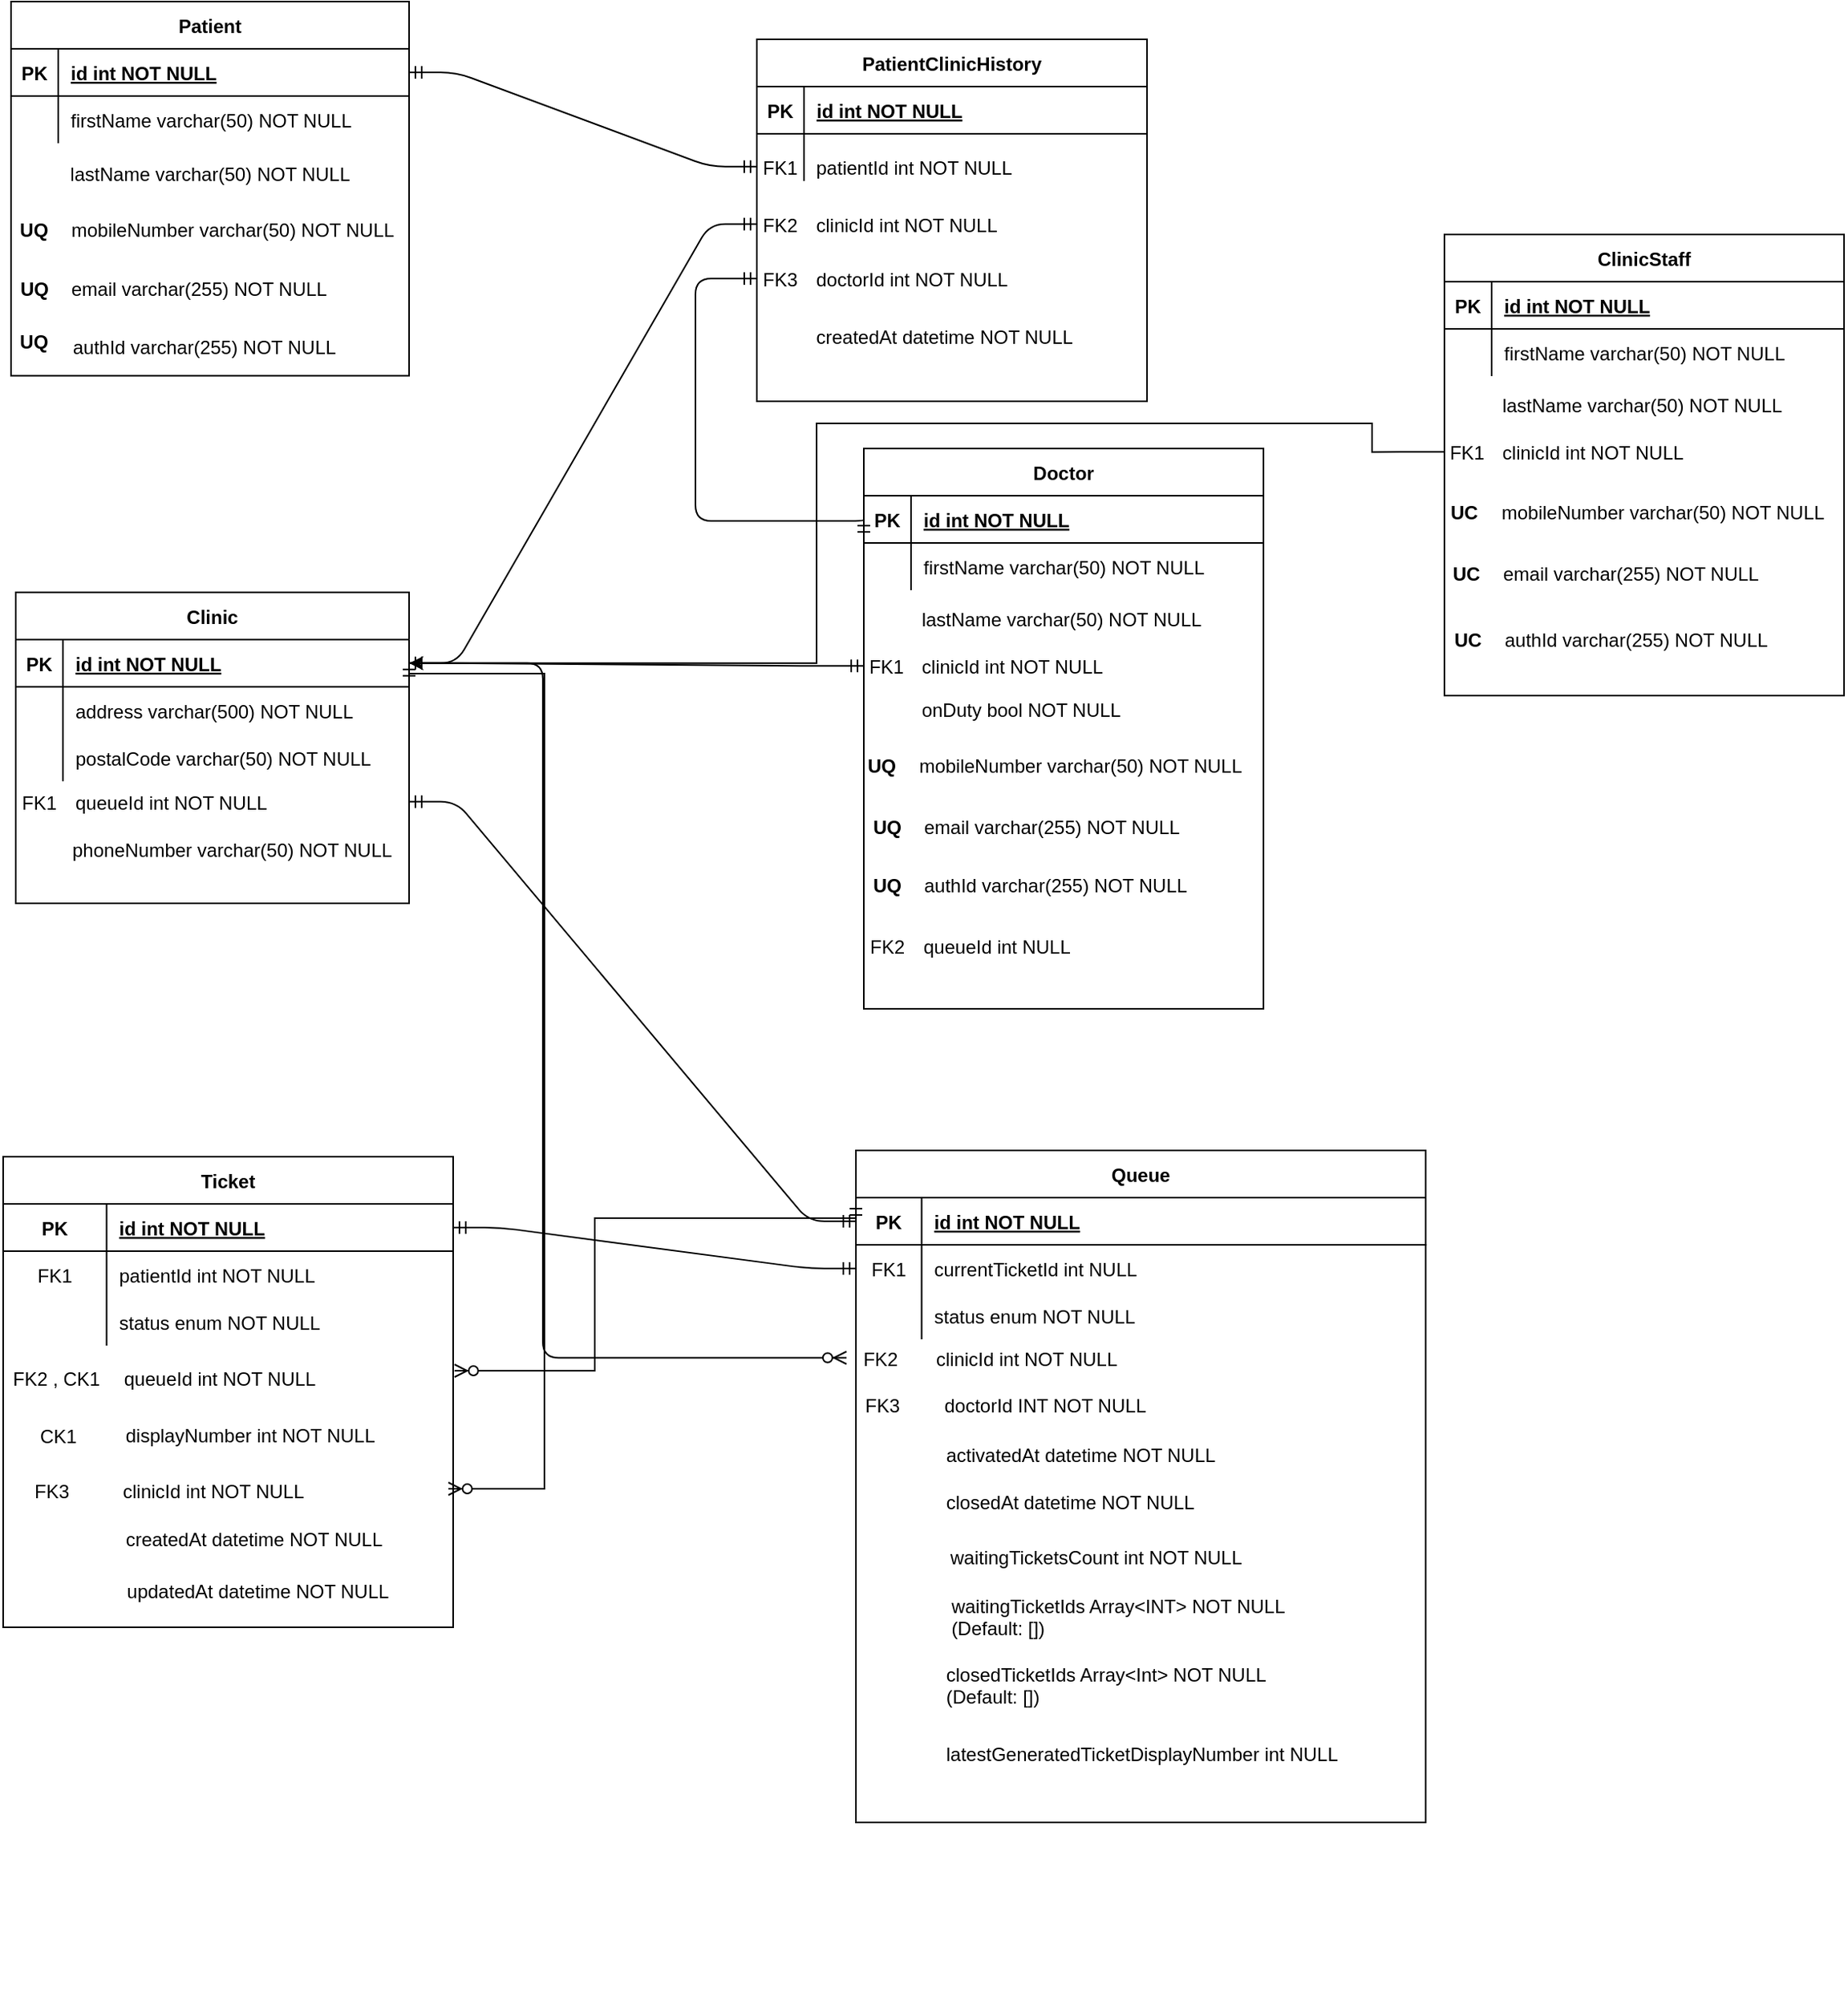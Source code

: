 <mxfile version="14.6.11" type="device"><diagram id="R2lEEEUBdFMjLlhIrx00" name="Page-1"><mxGraphModel dx="1854" dy="1204" grid="0" gridSize="10" guides="1" tooltips="1" connect="1" arrows="1" fold="1" page="1" pageScale="1" pageWidth="3300" pageHeight="4681" background="none" math="0" shadow="0" extFonts="Permanent Marker^https://fonts.googleapis.com/css?family=Permanent+Marker"><root><mxCell id="0"/><mxCell id="1" parent="0"/><mxCell id="0xc66y111CtI0lc8dVSm-41" value="" style="group" parent="1" vertex="1" connectable="0"><mxGeometry x="582" y="332" width="255" height="417" as="geometry"/></mxCell><mxCell id="C-vyLk0tnHw3VtMMgP7b-13" value="Doctor" style="shape=table;startSize=30;container=1;collapsible=1;childLayout=tableLayout;fixedRows=1;rowLines=0;fontStyle=1;align=center;resizeLast=1;" parent="0xc66y111CtI0lc8dVSm-41" vertex="1"><mxGeometry width="254" height="356" as="geometry"/></mxCell><mxCell id="C-vyLk0tnHw3VtMMgP7b-14" value="" style="shape=partialRectangle;collapsible=0;dropTarget=0;pointerEvents=0;fillColor=none;points=[[0,0.5],[1,0.5]];portConstraint=eastwest;top=0;left=0;right=0;bottom=1;" parent="C-vyLk0tnHw3VtMMgP7b-13" vertex="1"><mxGeometry y="30" width="254" height="30" as="geometry"/></mxCell><mxCell id="C-vyLk0tnHw3VtMMgP7b-15" value="PK" style="shape=partialRectangle;overflow=hidden;connectable=0;fillColor=none;top=0;left=0;bottom=0;right=0;fontStyle=1;" parent="C-vyLk0tnHw3VtMMgP7b-14" vertex="1"><mxGeometry width="30" height="30" as="geometry"/></mxCell><mxCell id="C-vyLk0tnHw3VtMMgP7b-16" value="id int NOT NULL " style="shape=partialRectangle;overflow=hidden;connectable=0;fillColor=none;top=0;left=0;bottom=0;right=0;align=left;spacingLeft=6;fontStyle=5;" parent="C-vyLk0tnHw3VtMMgP7b-14" vertex="1"><mxGeometry x="30" width="224" height="30" as="geometry"/></mxCell><mxCell id="C-vyLk0tnHw3VtMMgP7b-17" value="" style="shape=partialRectangle;collapsible=0;dropTarget=0;pointerEvents=0;fillColor=none;points=[[0,0.5],[1,0.5]];portConstraint=eastwest;top=0;left=0;right=0;bottom=0;" parent="C-vyLk0tnHw3VtMMgP7b-13" vertex="1"><mxGeometry y="60" width="254" height="30" as="geometry"/></mxCell><mxCell id="C-vyLk0tnHw3VtMMgP7b-18" value="" style="shape=partialRectangle;overflow=hidden;connectable=0;fillColor=none;top=0;left=0;bottom=0;right=0;" parent="C-vyLk0tnHw3VtMMgP7b-17" vertex="1"><mxGeometry width="30" height="30" as="geometry"/></mxCell><mxCell id="C-vyLk0tnHw3VtMMgP7b-19" value="firstName varchar(50) NOT NULL" style="shape=partialRectangle;overflow=hidden;connectable=0;fillColor=none;top=0;left=0;bottom=0;right=0;align=left;spacingLeft=6;" parent="C-vyLk0tnHw3VtMMgP7b-17" vertex="1"><mxGeometry x="30" width="224" height="30" as="geometry"/></mxCell><mxCell id="0xc66y111CtI0lc8dVSm-70" value="" style="shape=partialRectangle;collapsible=0;dropTarget=0;pointerEvents=0;fillColor=none;points=[[0,0.5],[1,0.5]];portConstraint=eastwest;top=0;left=0;right=0;bottom=0;" parent="0xc66y111CtI0lc8dVSm-41" vertex="1"><mxGeometry y="202.524" width="250.0" height="54.736" as="geometry"/></mxCell><mxCell id="0xc66y111CtI0lc8dVSm-71" value="" style="shape=partialRectangle;overflow=hidden;connectable=0;fillColor=none;top=0;left=0;bottom=0;right=0;" parent="0xc66y111CtI0lc8dVSm-70" vertex="1"><mxGeometry width="30.0" height="54.736" as="geometry"/></mxCell><mxCell id="0xc66y111CtI0lc8dVSm-72" value="onDuty bool NOT NULL" style="shape=partialRectangle;overflow=hidden;connectable=0;fillColor=none;top=0;left=0;bottom=0;right=0;align=left;spacingLeft=6;" parent="0xc66y111CtI0lc8dVSm-41" vertex="1"><mxGeometry x="28.84" y="149" width="220" height="33" as="geometry"/></mxCell><mxCell id="m4LKJINnu7kDZ9UjBadk-30" value="lastName varchar(50) NOT NULL" style="shape=partialRectangle;overflow=hidden;connectable=0;fillColor=none;top=0;left=0;bottom=0;right=0;align=left;spacingLeft=6;" parent="0xc66y111CtI0lc8dVSm-41" vertex="1"><mxGeometry x="28.84" y="92" width="210.16" height="32.3" as="geometry"/></mxCell><mxCell id="0xc66y111CtI0lc8dVSm-27" value="" style="shape=partialRectangle;collapsible=0;dropTarget=0;pointerEvents=0;fillColor=none;points=[[0,0.5],[1,0.5]];portConstraint=eastwest;top=0;left=0;right=0;bottom=0;" parent="0xc66y111CtI0lc8dVSm-41" vertex="1"><mxGeometry y="119.32" width="241" height="37.68" as="geometry"/></mxCell><mxCell id="0xc66y111CtI0lc8dVSm-28" value="FK1" style="shape=partialRectangle;overflow=hidden;connectable=0;fillColor=none;top=0;left=0;bottom=0;right=0;" parent="0xc66y111CtI0lc8dVSm-27" vertex="1"><mxGeometry width="28.92" height="37.68" as="geometry"/></mxCell><mxCell id="0xc66y111CtI0lc8dVSm-29" value="clinicId int NOT NULL" style="shape=partialRectangle;overflow=hidden;connectable=0;fillColor=none;top=0;left=0;bottom=0;right=0;align=left;spacingLeft=6;" parent="0xc66y111CtI0lc8dVSm-27" vertex="1"><mxGeometry x="28.92" width="212.08" height="37.68" as="geometry"/></mxCell><mxCell id="m4LKJINnu7kDZ9UjBadk-37" value="" style="group" parent="0xc66y111CtI0lc8dVSm-41" vertex="1" connectable="0"><mxGeometry x="-3.48" y="182" width="252.32" height="38" as="geometry"/></mxCell><mxCell id="m4LKJINnu7kDZ9UjBadk-34" value="UQ" style="shape=partialRectangle;overflow=hidden;connectable=0;fillColor=none;top=0;left=0;bottom=0;right=0;fontStyle=1;" parent="m4LKJINnu7kDZ9UjBadk-37" vertex="1"><mxGeometry y="3.744" width="30.0" height="30.522" as="geometry"/></mxCell><mxCell id="m4LKJINnu7kDZ9UjBadk-31" value="mobileNumber varchar(50) NOT NULL" style="shape=partialRectangle;overflow=hidden;connectable=0;fillColor=none;top=0;left=0;bottom=0;right=0;align=left;spacingLeft=6;" parent="m4LKJINnu7kDZ9UjBadk-37" vertex="1"><mxGeometry x="30.68" width="221.64" height="38.0" as="geometry"/></mxCell><mxCell id="m4LKJINnu7kDZ9UjBadk-38" value="" style="group" parent="0xc66y111CtI0lc8dVSm-41" vertex="1" connectable="0"><mxGeometry y="220" width="252" height="40" as="geometry"/></mxCell><mxCell id="m4LKJINnu7kDZ9UjBadk-35" value="UQ" style="shape=partialRectangle;overflow=hidden;connectable=0;fillColor=none;top=0;left=0;bottom=0;right=0;fontStyle=1;" parent="m4LKJINnu7kDZ9UjBadk-38" vertex="1"><mxGeometry y="3.941" width="30.0" height="32.129" as="geometry"/></mxCell><mxCell id="m4LKJINnu7kDZ9UjBadk-32" value="email varchar(255) NOT NULL" style="shape=partialRectangle;overflow=hidden;connectable=0;fillColor=none;top=0;left=0;bottom=0;right=0;align=left;spacingLeft=6;" parent="m4LKJINnu7kDZ9UjBadk-38" vertex="1"><mxGeometry x="30.36" width="221.64" height="40.0" as="geometry"/></mxCell><mxCell id="m4LKJINnu7kDZ9UjBadk-40" value="" style="group" parent="0xc66y111CtI0lc8dVSm-41" vertex="1" connectable="0"><mxGeometry y="257.26" width="252" height="39.74" as="geometry"/></mxCell><mxCell id="m4LKJINnu7kDZ9UjBadk-41" value="UQ" style="shape=partialRectangle;overflow=hidden;connectable=0;fillColor=none;top=0;left=0;bottom=0;right=0;fontStyle=1;" parent="m4LKJINnu7kDZ9UjBadk-40" vertex="1"><mxGeometry y="3.915" width="30.0" height="31.92" as="geometry"/></mxCell><mxCell id="m4LKJINnu7kDZ9UjBadk-42" value="authId varchar(255) NOT NULL" style="shape=partialRectangle;overflow=hidden;connectable=0;fillColor=none;top=0;left=0;bottom=0;right=0;align=left;spacingLeft=6;" parent="m4LKJINnu7kDZ9UjBadk-40" vertex="1"><mxGeometry x="30.36" width="221.64" height="39.74" as="geometry"/></mxCell><mxCell id="JyxU0zT48gRpQ07B7Smg-12" value="" style="shape=partialRectangle;collapsible=0;dropTarget=0;pointerEvents=0;fillColor=none;points=[[0,0.5],[1,0.5]];portConstraint=eastwest;top=0;left=0;right=0;bottom=0;" parent="0xc66y111CtI0lc8dVSm-41" vertex="1"><mxGeometry y="297.004" width="250.0" height="37.642" as="geometry"/></mxCell><mxCell id="JyxU0zT48gRpQ07B7Smg-13" value="FK2" style="shape=partialRectangle;overflow=hidden;connectable=0;fillColor=none;top=0;left=0;bottom=0;right=0;" parent="JyxU0zT48gRpQ07B7Smg-12" vertex="1"><mxGeometry width="30.0" height="37.642" as="geometry"/></mxCell><mxCell id="JyxU0zT48gRpQ07B7Smg-14" value="queueId int NULL" style="shape=partialRectangle;overflow=hidden;connectable=0;fillColor=none;top=0;left=0;bottom=0;right=0;align=left;spacingLeft=6;" parent="JyxU0zT48gRpQ07B7Smg-12" vertex="1"><mxGeometry x="30.0" width="220.0" height="37.642" as="geometry"/></mxCell><mxCell id="0xc66y111CtI0lc8dVSm-45" value="" style="group" parent="1" vertex="1" connectable="0"><mxGeometry x="42" y="450" width="251" height="171" as="geometry"/></mxCell><mxCell id="0tW-uHrBSoUEflWpBn4L-4" value="" style="group" parent="0xc66y111CtI0lc8dVSm-45" vertex="1" connectable="0"><mxGeometry x="-1" y="-26.563" width="252" height="197.563" as="geometry"/></mxCell><mxCell id="C-vyLk0tnHw3VtMMgP7b-2" value="Clinic" style="shape=table;startSize=30;container=1;collapsible=1;childLayout=tableLayout;fixedRows=1;rowLines=0;fontStyle=1;align=center;resizeLast=1;" parent="0tW-uHrBSoUEflWpBn4L-4" vertex="1"><mxGeometry x="2" width="250" height="197.563" as="geometry"/></mxCell><mxCell id="C-vyLk0tnHw3VtMMgP7b-3" value="" style="shape=partialRectangle;collapsible=0;dropTarget=0;pointerEvents=0;fillColor=none;points=[[0,0.5],[1,0.5]];portConstraint=eastwest;top=0;left=0;right=0;bottom=1;" parent="C-vyLk0tnHw3VtMMgP7b-2" vertex="1"><mxGeometry y="30" width="250" height="30" as="geometry"/></mxCell><mxCell id="C-vyLk0tnHw3VtMMgP7b-4" value="PK" style="shape=partialRectangle;overflow=hidden;connectable=0;fillColor=none;top=0;left=0;bottom=0;right=0;fontStyle=1;" parent="C-vyLk0tnHw3VtMMgP7b-3" vertex="1"><mxGeometry width="30" height="30" as="geometry"/></mxCell><mxCell id="C-vyLk0tnHw3VtMMgP7b-5" value="id int NOT NULL " style="shape=partialRectangle;overflow=hidden;connectable=0;fillColor=none;top=0;left=0;bottom=0;right=0;align=left;spacingLeft=6;fontStyle=5;" parent="C-vyLk0tnHw3VtMMgP7b-3" vertex="1"><mxGeometry x="30" width="220" height="30" as="geometry"/></mxCell><mxCell id="C-vyLk0tnHw3VtMMgP7b-6" value="" style="shape=partialRectangle;collapsible=0;dropTarget=0;pointerEvents=0;fillColor=none;points=[[0,0.5],[1,0.5]];portConstraint=eastwest;top=0;left=0;right=0;bottom=0;" parent="C-vyLk0tnHw3VtMMgP7b-2" vertex="1"><mxGeometry y="60" width="250" height="30" as="geometry"/></mxCell><mxCell id="C-vyLk0tnHw3VtMMgP7b-7" value="" style="shape=partialRectangle;overflow=hidden;connectable=0;fillColor=none;top=0;left=0;bottom=0;right=0;" parent="C-vyLk0tnHw3VtMMgP7b-6" vertex="1"><mxGeometry width="30" height="30" as="geometry"/></mxCell><mxCell id="C-vyLk0tnHw3VtMMgP7b-8" value="address varchar(500) NOT NULL" style="shape=partialRectangle;overflow=hidden;connectable=0;fillColor=none;top=0;left=0;bottom=0;right=0;align=left;spacingLeft=6;" parent="C-vyLk0tnHw3VtMMgP7b-6" vertex="1"><mxGeometry x="30" width="220" height="30" as="geometry"/></mxCell><mxCell id="C-vyLk0tnHw3VtMMgP7b-9" value="" style="shape=partialRectangle;collapsible=0;dropTarget=0;pointerEvents=0;fillColor=none;points=[[0,0.5],[1,0.5]];portConstraint=eastwest;top=0;left=0;right=0;bottom=0;" parent="C-vyLk0tnHw3VtMMgP7b-2" vertex="1"><mxGeometry y="90" width="250" height="30" as="geometry"/></mxCell><mxCell id="C-vyLk0tnHw3VtMMgP7b-10" value="" style="shape=partialRectangle;overflow=hidden;connectable=0;fillColor=none;top=0;left=0;bottom=0;right=0;" parent="C-vyLk0tnHw3VtMMgP7b-9" vertex="1"><mxGeometry width="30" height="30" as="geometry"/></mxCell><mxCell id="C-vyLk0tnHw3VtMMgP7b-11" value="postalCode varchar(50) NOT NULL" style="shape=partialRectangle;overflow=hidden;connectable=0;fillColor=none;top=0;left=0;bottom=0;right=0;align=left;spacingLeft=6;" parent="C-vyLk0tnHw3VtMMgP7b-9" vertex="1"><mxGeometry x="30" width="220" height="30" as="geometry"/></mxCell><mxCell id="0tW-uHrBSoUEflWpBn4L-1" value="" style="shape=partialRectangle;collapsible=0;dropTarget=0;pointerEvents=0;fillColor=none;points=[[0,0.5],[1,0.5]];portConstraint=eastwest;top=0;left=0;right=0;bottom=0;" parent="0tW-uHrBSoUEflWpBn4L-4" vertex="1"><mxGeometry y="148.563" width="250" height="29.341" as="geometry"/></mxCell><mxCell id="0tW-uHrBSoUEflWpBn4L-2" value="" style="shape=partialRectangle;overflow=hidden;connectable=0;fillColor=none;top=0;left=0;bottom=0;right=0;" parent="0tW-uHrBSoUEflWpBn4L-1" vertex="1"><mxGeometry width="30" height="29.341" as="geometry"/></mxCell><mxCell id="0tW-uHrBSoUEflWpBn4L-3" value="phoneNumber varchar(50) NOT NULL" style="shape=partialRectangle;overflow=hidden;connectable=0;fillColor=none;top=0;left=0;bottom=0;right=0;align=left;spacingLeft=6;" parent="0tW-uHrBSoUEflWpBn4L-1" vertex="1"><mxGeometry x="30" width="220" height="29.341" as="geometry"/></mxCell><mxCell id="0xc66y111CtI0lc8dVSm-46" value="" style="shape=partialRectangle;collapsible=0;dropTarget=0;pointerEvents=0;fillColor=none;points=[[0,0.5],[1,0.5]];portConstraint=eastwest;top=0;left=0;right=0;bottom=0;" parent="0tW-uHrBSoUEflWpBn4L-4" vertex="1"><mxGeometry x="2" y="117.37" width="250" height="31.194" as="geometry"/></mxCell><mxCell id="0xc66y111CtI0lc8dVSm-47" value="FK1" style="shape=partialRectangle;overflow=hidden;connectable=0;fillColor=none;top=0;left=0;bottom=0;right=0;" parent="0xc66y111CtI0lc8dVSm-46" vertex="1"><mxGeometry width="30" height="31.194" as="geometry"/></mxCell><mxCell id="0xc66y111CtI0lc8dVSm-48" value="queueId int NOT NULL" style="shape=partialRectangle;overflow=hidden;connectable=0;fillColor=none;top=0;left=0;bottom=0;right=0;align=left;spacingLeft=6;" parent="0xc66y111CtI0lc8dVSm-46" vertex="1"><mxGeometry x="30" width="220" height="31.194" as="geometry"/></mxCell><mxCell id="0xc66y111CtI0lc8dVSm-55" value="" style="group" parent="1" vertex="1" connectable="0"><mxGeometry x="514" y="72" width="248" height="230.0" as="geometry"/></mxCell><mxCell id="m4LKJINnu7kDZ9UjBadk-14" value="" style="group" parent="0xc66y111CtI0lc8dVSm-55" vertex="1" connectable="0"><mxGeometry width="248" height="230.0" as="geometry"/></mxCell><mxCell id="0xc66y111CtI0lc8dVSm-31" value="PatientClinicHistory" style="shape=table;startSize=30;container=1;collapsible=1;childLayout=tableLayout;fixedRows=1;rowLines=0;fontStyle=1;align=center;resizeLast=1;" parent="m4LKJINnu7kDZ9UjBadk-14" vertex="1"><mxGeometry width="248" height="230.0" as="geometry"/></mxCell><mxCell id="0xc66y111CtI0lc8dVSm-32" value="" style="shape=partialRectangle;collapsible=0;dropTarget=0;pointerEvents=0;fillColor=none;points=[[0,0.5],[1,0.5]];portConstraint=eastwest;top=0;left=0;right=0;bottom=1;" parent="0xc66y111CtI0lc8dVSm-31" vertex="1"><mxGeometry y="30" width="248" height="30" as="geometry"/></mxCell><mxCell id="0xc66y111CtI0lc8dVSm-33" value="PK" style="shape=partialRectangle;overflow=hidden;connectable=0;fillColor=none;top=0;left=0;bottom=0;right=0;fontStyle=1;" parent="0xc66y111CtI0lc8dVSm-32" vertex="1"><mxGeometry width="30" height="30" as="geometry"/></mxCell><mxCell id="0xc66y111CtI0lc8dVSm-34" value="id int NOT NULL " style="shape=partialRectangle;overflow=hidden;connectable=0;fillColor=none;top=0;left=0;bottom=0;right=0;align=left;spacingLeft=6;fontStyle=5;" parent="0xc66y111CtI0lc8dVSm-32" vertex="1"><mxGeometry x="30" width="218" height="30" as="geometry"/></mxCell><mxCell id="0xc66y111CtI0lc8dVSm-35" value="" style="shape=partialRectangle;collapsible=0;dropTarget=0;pointerEvents=0;fillColor=none;points=[[0,0.5],[1,0.5]];portConstraint=eastwest;top=0;left=0;right=0;bottom=0;" parent="0xc66y111CtI0lc8dVSm-31" vertex="1"><mxGeometry y="60" width="248" height="30" as="geometry"/></mxCell><mxCell id="0xc66y111CtI0lc8dVSm-36" value="" style="shape=partialRectangle;overflow=hidden;connectable=0;fillColor=none;top=0;left=0;bottom=0;right=0;" parent="0xc66y111CtI0lc8dVSm-35" vertex="1"><mxGeometry width="30" height="30" as="geometry"/></mxCell><mxCell id="0xc66y111CtI0lc8dVSm-37" value="" style="shape=partialRectangle;overflow=hidden;connectable=0;fillColor=none;top=0;left=0;bottom=0;right=0;align=left;spacingLeft=6;" parent="0xc66y111CtI0lc8dVSm-35" vertex="1"><mxGeometry x="30" width="218" height="30" as="geometry"/></mxCell><mxCell id="0xc66y111CtI0lc8dVSm-49" value="" style="shape=partialRectangle;collapsible=0;dropTarget=0;pointerEvents=0;fillColor=none;points=[[0,0.5],[1,0.5]];portConstraint=eastwest;top=0;left=0;right=0;bottom=0;" parent="m4LKJINnu7kDZ9UjBadk-14" vertex="1"><mxGeometry y="60.995" width="248" height="39.719" as="geometry"/></mxCell><mxCell id="0xc66y111CtI0lc8dVSm-50" value="FK1" style="shape=partialRectangle;overflow=hidden;connectable=0;fillColor=none;top=0;left=0;bottom=0;right=0;" parent="0xc66y111CtI0lc8dVSm-49" vertex="1"><mxGeometry width="29.76" height="39.719" as="geometry"/></mxCell><mxCell id="0xc66y111CtI0lc8dVSm-51" value="patientId int NOT NULL" style="shape=partialRectangle;overflow=hidden;connectable=0;fillColor=none;top=0;left=0;bottom=0;right=0;align=left;spacingLeft=6;" parent="0xc66y111CtI0lc8dVSm-49" vertex="1"><mxGeometry x="29.76" width="218.24" height="39.719" as="geometry"/></mxCell><mxCell id="0xc66y111CtI0lc8dVSm-52" value="" style="shape=partialRectangle;collapsible=0;dropTarget=0;pointerEvents=0;fillColor=none;points=[[0,0.5],[1,0.5]];portConstraint=eastwest;top=0;left=0;right=0;bottom=0;" parent="m4LKJINnu7kDZ9UjBadk-14" vertex="1"><mxGeometry y="100.714" width="248" height="33.253" as="geometry"/></mxCell><mxCell id="0xc66y111CtI0lc8dVSm-53" value="FK2" style="shape=partialRectangle;overflow=hidden;connectable=0;fillColor=none;top=0;left=0;bottom=0;right=0;" parent="0xc66y111CtI0lc8dVSm-52" vertex="1"><mxGeometry width="29.76" height="33.253" as="geometry"/></mxCell><mxCell id="0xc66y111CtI0lc8dVSm-54" value="clinicId int NOT NULL" style="shape=partialRectangle;overflow=hidden;connectable=0;fillColor=none;top=0;left=0;bottom=0;right=0;align=left;spacingLeft=6;" parent="0xc66y111CtI0lc8dVSm-52" vertex="1"><mxGeometry x="29.76" width="218.24" height="33.253" as="geometry"/></mxCell><mxCell id="0xc66y111CtI0lc8dVSm-85" value="" style="shape=partialRectangle;collapsible=0;dropTarget=0;pointerEvents=0;fillColor=none;points=[[0,0.5],[1,0.5]];portConstraint=eastwest;top=0;left=0;right=0;bottom=0;" parent="m4LKJINnu7kDZ9UjBadk-14" vertex="1"><mxGeometry y="133.967" width="248" height="36.024" as="geometry"/></mxCell><mxCell id="0xc66y111CtI0lc8dVSm-86" value="FK3" style="shape=partialRectangle;overflow=hidden;connectable=0;fillColor=none;top=0;left=0;bottom=0;right=0;" parent="0xc66y111CtI0lc8dVSm-85" vertex="1"><mxGeometry width="29.76" height="36.024" as="geometry"/></mxCell><mxCell id="0xc66y111CtI0lc8dVSm-87" value="doctorId int NOT NULL" style="shape=partialRectangle;overflow=hidden;connectable=0;fillColor=none;top=0;left=0;bottom=0;right=0;align=left;spacingLeft=6;" parent="0xc66y111CtI0lc8dVSm-85" vertex="1"><mxGeometry x="29.76" width="218.24" height="36.024" as="geometry"/></mxCell><mxCell id="m4LKJINnu7kDZ9UjBadk-11" value="" style="shape=partialRectangle;collapsible=0;dropTarget=0;pointerEvents=0;fillColor=none;points=[[0,0.5],[1,0.5]];portConstraint=eastwest;top=0;left=0;right=0;bottom=0;" parent="m4LKJINnu7kDZ9UjBadk-14" vertex="1"><mxGeometry y="173.001" width="248" height="31.406" as="geometry"/></mxCell><mxCell id="m4LKJINnu7kDZ9UjBadk-12" value="" style="shape=partialRectangle;overflow=hidden;connectable=0;fillColor=none;top=0;left=0;bottom=0;right=0;" parent="m4LKJINnu7kDZ9UjBadk-11" vertex="1"><mxGeometry width="29.76" height="31.406" as="geometry"/></mxCell><mxCell id="m4LKJINnu7kDZ9UjBadk-13" value="createdAt datetime NOT NULL" style="shape=partialRectangle;overflow=hidden;connectable=0;fillColor=none;top=0;left=0;bottom=0;right=0;align=left;spacingLeft=6;" parent="m4LKJINnu7kDZ9UjBadk-11" vertex="1"><mxGeometry x="29.76" width="218.24" height="31.406" as="geometry"/></mxCell><mxCell id="0xc66y111CtI0lc8dVSm-56" value="" style="group" parent="1" vertex="1" connectable="0"><mxGeometry x="577" y="778" width="374" height="427" as="geometry"/></mxCell><mxCell id="0xc66y111CtI0lc8dVSm-57" value="Queue" style="shape=table;startSize=30;container=1;collapsible=1;childLayout=tableLayout;fixedRows=1;rowLines=0;fontStyle=1;align=center;resizeLast=1;" parent="0xc66y111CtI0lc8dVSm-56" vertex="1"><mxGeometry width="362.113" height="426.997" as="geometry"/></mxCell><mxCell id="0xc66y111CtI0lc8dVSm-58" value="" style="shape=partialRectangle;collapsible=0;dropTarget=0;pointerEvents=0;fillColor=none;points=[[0,0.5],[1,0.5]];portConstraint=eastwest;top=0;left=0;right=0;bottom=1;" parent="0xc66y111CtI0lc8dVSm-57" vertex="1"><mxGeometry y="30" width="362.113" height="30" as="geometry"/></mxCell><mxCell id="0xc66y111CtI0lc8dVSm-59" value="PK" style="shape=partialRectangle;overflow=hidden;connectable=0;fillColor=none;top=0;left=0;bottom=0;right=0;fontStyle=1;" parent="0xc66y111CtI0lc8dVSm-58" vertex="1"><mxGeometry width="41.75" height="30" as="geometry"/></mxCell><mxCell id="0xc66y111CtI0lc8dVSm-60" value="id int NOT NULL " style="shape=partialRectangle;overflow=hidden;connectable=0;fillColor=none;top=0;left=0;bottom=0;right=0;align=left;spacingLeft=6;fontStyle=5;" parent="0xc66y111CtI0lc8dVSm-58" vertex="1"><mxGeometry x="41.75" width="320.363" height="30" as="geometry"/></mxCell><mxCell id="0xc66y111CtI0lc8dVSm-61" value="" style="shape=partialRectangle;collapsible=0;dropTarget=0;pointerEvents=0;fillColor=none;points=[[0,0.5],[1,0.5]];portConstraint=eastwest;top=0;left=0;right=0;bottom=0;" parent="0xc66y111CtI0lc8dVSm-57" vertex="1"><mxGeometry y="60" width="362.113" height="30" as="geometry"/></mxCell><mxCell id="0xc66y111CtI0lc8dVSm-62" value="FK1" style="shape=partialRectangle;overflow=hidden;connectable=0;fillColor=none;top=0;left=0;bottom=0;right=0;" parent="0xc66y111CtI0lc8dVSm-61" vertex="1"><mxGeometry width="41.75" height="30" as="geometry"/></mxCell><mxCell id="0xc66y111CtI0lc8dVSm-63" value="currentTicketId int NULL" style="shape=partialRectangle;overflow=hidden;connectable=0;fillColor=none;top=0;left=0;bottom=0;right=0;align=left;spacingLeft=6;" parent="0xc66y111CtI0lc8dVSm-61" vertex="1"><mxGeometry x="41.75" width="320.363" height="30" as="geometry"/></mxCell><mxCell id="0xc66y111CtI0lc8dVSm-64" value="" style="shape=partialRectangle;collapsible=0;dropTarget=0;pointerEvents=0;fillColor=none;points=[[0,0.5],[1,0.5]];portConstraint=eastwest;top=0;left=0;right=0;bottom=0;" parent="0xc66y111CtI0lc8dVSm-57" vertex="1"><mxGeometry y="90" width="362.113" height="30" as="geometry"/></mxCell><mxCell id="0xc66y111CtI0lc8dVSm-65" value="" style="shape=partialRectangle;overflow=hidden;connectable=0;fillColor=none;top=0;left=0;bottom=0;right=0;" parent="0xc66y111CtI0lc8dVSm-64" vertex="1"><mxGeometry width="41.75" height="30" as="geometry"/></mxCell><mxCell id="0xc66y111CtI0lc8dVSm-66" value="status enum NOT NULL" style="shape=partialRectangle;overflow=hidden;connectable=0;fillColor=none;top=0;left=0;bottom=0;right=0;align=left;spacingLeft=6;" parent="0xc66y111CtI0lc8dVSm-64" vertex="1"><mxGeometry x="41.75" width="320.363" height="30" as="geometry"/></mxCell><mxCell id="JyxU0zT48gRpQ07B7Smg-2" value="" style="shape=partialRectangle;collapsible=0;dropTarget=0;pointerEvents=0;fillColor=none;points=[[0,0.5],[1,0.5]];portConstraint=eastwest;top=0;left=0;right=0;bottom=0;" parent="0xc66y111CtI0lc8dVSm-56" vertex="1"><mxGeometry x="11.887" y="194.245" width="362.113" height="44.766" as="geometry"/></mxCell><mxCell id="JyxU0zT48gRpQ07B7Smg-78" value="" style="group" parent="0xc66y111CtI0lc8dVSm-56" vertex="1" connectable="0"><mxGeometry x="-5.997" y="106.996" width="376.641" height="49.514" as="geometry"/></mxCell><mxCell id="0xc66y111CtI0lc8dVSm-67" value="" style="shape=partialRectangle;collapsible=0;dropTarget=0;pointerEvents=0;fillColor=none;points=[[0,0.5],[1,0.5]];portConstraint=eastwest;top=0;left=0;right=0;bottom=0;" parent="JyxU0zT48gRpQ07B7Smg-78" vertex="1"><mxGeometry width="362.113" height="49.514" as="geometry"/></mxCell><mxCell id="0xc66y111CtI0lc8dVSm-68" value="FK2" style="shape=partialRectangle;overflow=hidden;connectable=0;fillColor=none;top=0;left=0;bottom=0;right=0;" parent="0xc66y111CtI0lc8dVSm-67" vertex="1"><mxGeometry width="43.454" height="49.514" as="geometry"/></mxCell><mxCell id="0xc66y111CtI0lc8dVSm-69" value="clinicId int NOT NULL" style="shape=partialRectangle;overflow=hidden;connectable=0;fillColor=none;top=0;left=0;bottom=0;right=0;align=left;spacingLeft=6;" parent="JyxU0zT48gRpQ07B7Smg-78" vertex="1"><mxGeometry x="48.981" y="5.821e-14" width="318.659" height="49.514" as="geometry"/></mxCell><mxCell id="JyxU0zT48gRpQ07B7Smg-77" value="" style="group" parent="0xc66y111CtI0lc8dVSm-56" vertex="1" connectable="0"><mxGeometry x="-3.0" y="139.004" width="361.744" height="44.765" as="geometry"/></mxCell><mxCell id="JyxU0zT48gRpQ07B7Smg-4" value="doctorId INT NOT NULL" style="shape=partialRectangle;overflow=hidden;connectable=0;fillColor=none;top=0;left=0;bottom=0;right=0;align=left;spacingLeft=6;" parent="JyxU0zT48gRpQ07B7Smg-77" vertex="1"><mxGeometry x="51.224" width="310.52" height="44.765" as="geometry"/></mxCell><mxCell id="JyxU0zT48gRpQ07B7Smg-3" value="FK3" style="shape=partialRectangle;overflow=hidden;connectable=0;fillColor=none;top=0;left=0;bottom=0;right=0;" parent="JyxU0zT48gRpQ07B7Smg-77" vertex="1"><mxGeometry width="39.768" height="44.764" as="geometry"/></mxCell><mxCell id="0tW-uHrBSoUEflWpBn4L-9" value="" style="shape=partialRectangle;collapsible=0;dropTarget=0;pointerEvents=0;fillColor=none;points=[[0,0.5],[1,0.5]];portConstraint=eastwest;top=0;left=0;right=0;bottom=0;" parent="0xc66y111CtI0lc8dVSm-56" vertex="1"><mxGeometry x="5.936" y="172.997" width="362.113" height="40.009" as="geometry"/></mxCell><mxCell id="0tW-uHrBSoUEflWpBn4L-10" value="" style="shape=partialRectangle;overflow=hidden;connectable=0;fillColor=none;top=0;left=0;bottom=0;right=0;" parent="0tW-uHrBSoUEflWpBn4L-9" vertex="1"><mxGeometry width="43.454" height="40.009" as="geometry"/></mxCell><mxCell id="0tW-uHrBSoUEflWpBn4L-11" value="activatedAt datetime NOT NULL" style="shape=partialRectangle;overflow=hidden;connectable=0;fillColor=none;top=0;left=0;bottom=0;right=0;align=left;spacingLeft=6;" parent="0tW-uHrBSoUEflWpBn4L-9" vertex="1"><mxGeometry x="43.454" width="318.659" height="40.009" as="geometry"/></mxCell><mxCell id="0tW-uHrBSoUEflWpBn4L-12" value="" style="shape=partialRectangle;collapsible=0;dropTarget=0;pointerEvents=0;fillColor=none;points=[[0,0.5],[1,0.5]];portConstraint=eastwest;top=0;left=0;right=0;bottom=0;" parent="0xc66y111CtI0lc8dVSm-56" vertex="1"><mxGeometry x="5.936" y="200.999" width="362.113" height="43.569" as="geometry"/></mxCell><mxCell id="0tW-uHrBSoUEflWpBn4L-13" value="" style="shape=partialRectangle;overflow=hidden;connectable=0;fillColor=none;top=0;left=0;bottom=0;right=0;" parent="0tW-uHrBSoUEflWpBn4L-12" vertex="1"><mxGeometry width="43.454" height="43.569" as="geometry"/></mxCell><mxCell id="0tW-uHrBSoUEflWpBn4L-14" value="closedAt datetime NOT NULL" style="shape=partialRectangle;overflow=hidden;connectable=0;fillColor=none;top=0;left=0;bottom=0;right=0;align=left;spacingLeft=6;" parent="0tW-uHrBSoUEflWpBn4L-12" vertex="1"><mxGeometry x="43.454" width="318.659" height="43.569" as="geometry"/></mxCell><mxCell id="JyxU0zT48gRpQ07B7Smg-5" value="" style="shape=partialRectangle;collapsible=0;dropTarget=0;pointerEvents=0;fillColor=none;points=[[0,0.5],[1,0.5]];portConstraint=eastwest;top=0;left=0;right=0;bottom=0;" parent="0xc66y111CtI0lc8dVSm-56" vertex="1"><mxGeometry x="8.533" y="236.002" width="362.113" height="43.569" as="geometry"/></mxCell><mxCell id="JyxU0zT48gRpQ07B7Smg-6" value="" style="shape=partialRectangle;overflow=hidden;connectable=0;fillColor=none;top=0;left=0;bottom=0;right=0;" parent="JyxU0zT48gRpQ07B7Smg-5" vertex="1"><mxGeometry width="43.454" height="43.569" as="geometry"/></mxCell><mxCell id="JyxU0zT48gRpQ07B7Smg-7" value="waitingTicketsCount int NOT NULL" style="shape=partialRectangle;overflow=hidden;connectable=0;fillColor=none;top=0;left=0;bottom=0;right=0;align=left;spacingLeft=6;" parent="JyxU0zT48gRpQ07B7Smg-5" vertex="1"><mxGeometry x="43.454" width="318.659" height="43.569" as="geometry"/></mxCell><mxCell id="JyxU0zT48gRpQ07B7Smg-79" value="" style="shape=partialRectangle;collapsible=0;dropTarget=0;pointerEvents=0;fillColor=none;points=[[0,0.5],[1,0.5]];portConstraint=eastwest;top=0;left=0;right=0;bottom=0;" parent="0xc66y111CtI0lc8dVSm-56" vertex="1"><mxGeometry x="9.235" y="274.001" width="362.113" height="43.569" as="geometry"/></mxCell><mxCell id="JyxU0zT48gRpQ07B7Smg-80" value="" style="shape=partialRectangle;overflow=hidden;connectable=0;fillColor=none;top=0;left=0;bottom=0;right=0;" parent="JyxU0zT48gRpQ07B7Smg-79" vertex="1"><mxGeometry width="43.454" height="43.569" as="geometry"/></mxCell><mxCell id="JyxU0zT48gRpQ07B7Smg-81" value="waitingTicketIds Array&lt;INT&gt; NOT NULL&#10;(Default: [])" style="shape=partialRectangle;overflow=hidden;connectable=0;fillColor=none;top=0;left=0;bottom=0;right=0;align=left;spacingLeft=6;" parent="JyxU0zT48gRpQ07B7Smg-79" vertex="1"><mxGeometry x="43.454" width="318.659" height="43.569" as="geometry"/></mxCell><mxCell id="JyxU0zT48gRpQ07B7Smg-8" value="" style="shape=partialRectangle;collapsible=0;dropTarget=0;pointerEvents=0;fillColor=none;points=[[0,0.5],[1,0.5]];portConstraint=eastwest;top=0;left=0;right=0;bottom=0;" parent="0xc66y111CtI0lc8dVSm-56" vertex="1"><mxGeometry x="5.939" y="317.572" width="362.113" height="43.569" as="geometry"/></mxCell><mxCell id="JyxU0zT48gRpQ07B7Smg-9" value="" style="shape=partialRectangle;overflow=hidden;connectable=0;fillColor=none;top=0;left=0;bottom=0;right=0;" parent="JyxU0zT48gRpQ07B7Smg-8" vertex="1"><mxGeometry width="43.454" height="43.569" as="geometry"/></mxCell><mxCell id="JyxU0zT48gRpQ07B7Smg-10" value="closedTicketIds Array&lt;Int&gt; NOT NULL&#10;(Default: [])" style="shape=partialRectangle;overflow=hidden;connectable=0;fillColor=none;top=0;left=0;bottom=0;right=0;align=left;spacingLeft=6;" parent="JyxU0zT48gRpQ07B7Smg-8" vertex="1"><mxGeometry x="43.454" width="318.659" height="43.569" as="geometry"/></mxCell><mxCell id="JyxU0zT48gRpQ07B7Smg-82" value="" style="shape=partialRectangle;collapsible=0;dropTarget=0;pointerEvents=0;fillColor=none;points=[[0,0.5],[1,0.5]];portConstraint=eastwest;top=0;left=0;right=0;bottom=0;" parent="0xc66y111CtI0lc8dVSm-56" vertex="1"><mxGeometry x="5.933" y="361.141" width="362.113" height="43.569" as="geometry"/></mxCell><mxCell id="JyxU0zT48gRpQ07B7Smg-83" value="" style="shape=partialRectangle;overflow=hidden;connectable=0;fillColor=none;top=0;left=0;bottom=0;right=0;" parent="JyxU0zT48gRpQ07B7Smg-82" vertex="1"><mxGeometry width="43.454" height="43.569" as="geometry"/></mxCell><mxCell id="JyxU0zT48gRpQ07B7Smg-84" value="latestGeneratedTicketDisplayNumber int NULL" style="shape=partialRectangle;overflow=hidden;connectable=0;fillColor=none;top=0;left=0;bottom=0;right=0;align=left;spacingLeft=6;" parent="JyxU0zT48gRpQ07B7Smg-82" vertex="1"><mxGeometry x="43.454" width="318.659" height="43.569" as="geometry"/></mxCell><mxCell id="0xc66y111CtI0lc8dVSm-76" value="" style="group" parent="1" vertex="1" connectable="0"><mxGeometry x="35" y="782" width="410" height="537.78" as="geometry"/></mxCell><mxCell id="0xc66y111CtI0lc8dVSm-8" value="Ticket" style="shape=table;startSize=30;container=1;collapsible=1;childLayout=tableLayout;fixedRows=1;rowLines=0;fontStyle=1;align=center;resizeLast=1;" parent="0xc66y111CtI0lc8dVSm-76" vertex="1"><mxGeometry width="285.997" height="299" as="geometry"/></mxCell><mxCell id="0xc66y111CtI0lc8dVSm-9" value="" style="shape=partialRectangle;collapsible=0;dropTarget=0;pointerEvents=0;fillColor=none;points=[[0,0.5],[1,0.5]];portConstraint=eastwest;top=0;left=0;right=0;bottom=1;" parent="0xc66y111CtI0lc8dVSm-8" vertex="1"><mxGeometry y="30" width="285.997" height="30" as="geometry"/></mxCell><mxCell id="0xc66y111CtI0lc8dVSm-10" value="PK" style="shape=partialRectangle;overflow=hidden;connectable=0;fillColor=none;top=0;left=0;bottom=0;right=0;fontStyle=1;" parent="0xc66y111CtI0lc8dVSm-9" vertex="1"><mxGeometry width="65.75" height="30" as="geometry"/></mxCell><mxCell id="0xc66y111CtI0lc8dVSm-11" value="id int NOT NULL " style="shape=partialRectangle;overflow=hidden;connectable=0;fillColor=none;top=0;left=0;bottom=0;right=0;align=left;spacingLeft=6;fontStyle=5;" parent="0xc66y111CtI0lc8dVSm-9" vertex="1"><mxGeometry x="65.75" width="220.247" height="30" as="geometry"/></mxCell><mxCell id="0xc66y111CtI0lc8dVSm-12" value="" style="shape=partialRectangle;collapsible=0;dropTarget=0;pointerEvents=0;fillColor=none;points=[[0,0.5],[1,0.5]];portConstraint=eastwest;top=0;left=0;right=0;bottom=0;" parent="0xc66y111CtI0lc8dVSm-8" vertex="1"><mxGeometry y="60" width="285.997" height="30" as="geometry"/></mxCell><mxCell id="0xc66y111CtI0lc8dVSm-13" value="FK1" style="shape=partialRectangle;overflow=hidden;connectable=0;fillColor=none;top=0;left=0;bottom=0;right=0;" parent="0xc66y111CtI0lc8dVSm-12" vertex="1"><mxGeometry width="65.75" height="30" as="geometry"/></mxCell><mxCell id="0xc66y111CtI0lc8dVSm-14" value="patientId int NOT NULL" style="shape=partialRectangle;overflow=hidden;connectable=0;fillColor=none;top=0;left=0;bottom=0;right=0;align=left;spacingLeft=6;" parent="0xc66y111CtI0lc8dVSm-12" vertex="1"><mxGeometry x="65.75" width="220.247" height="30" as="geometry"/></mxCell><mxCell id="0xc66y111CtI0lc8dVSm-15" value="" style="shape=partialRectangle;collapsible=0;dropTarget=0;pointerEvents=0;fillColor=none;points=[[0,0.5],[1,0.5]];portConstraint=eastwest;top=0;left=0;right=0;bottom=0;" parent="0xc66y111CtI0lc8dVSm-8" vertex="1"><mxGeometry y="90" width="285.997" height="30" as="geometry"/></mxCell><mxCell id="0xc66y111CtI0lc8dVSm-16" value="" style="shape=partialRectangle;overflow=hidden;connectable=0;fillColor=none;top=0;left=0;bottom=0;right=0;" parent="0xc66y111CtI0lc8dVSm-15" vertex="1"><mxGeometry width="65.75" height="30" as="geometry"/></mxCell><mxCell id="0xc66y111CtI0lc8dVSm-17" value="status enum NOT NULL" style="shape=partialRectangle;overflow=hidden;connectable=0;fillColor=none;top=0;left=0;bottom=0;right=0;align=left;spacingLeft=6;" parent="0xc66y111CtI0lc8dVSm-15" vertex="1"><mxGeometry x="65.75" width="220.247" height="30" as="geometry"/></mxCell><mxCell id="m4LKJINnu7kDZ9UjBadk-15" value="updatedAt datetime NOT NULL" style="shape=partialRectangle;overflow=hidden;connectable=0;fillColor=none;top=0;left=0;bottom=0;right=0;align=left;spacingLeft=6;" parent="0xc66y111CtI0lc8dVSm-76" vertex="1"><mxGeometry x="70.672" y="259" width="216.213" height="32.54" as="geometry"/></mxCell><mxCell id="0xc66y111CtI0lc8dVSm-24" value="" style="shape=partialRectangle;collapsible=0;dropTarget=0;pointerEvents=0;fillColor=none;points=[[0,0.5],[1,0.5]];portConstraint=eastwest;top=0;left=0;right=0;bottom=0;" parent="0xc66y111CtI0lc8dVSm-76" vertex="1"><mxGeometry x="69.951" y="149.91" width="216.044" height="33.31" as="geometry"/></mxCell><mxCell id="0tW-uHrBSoUEflWpBn4L-8" value="createdAt datetime NOT NULL" style="shape=partialRectangle;overflow=hidden;connectable=0;fillColor=none;top=0;left=0;bottom=0;right=0;align=left;spacingLeft=6;" parent="0xc66y111CtI0lc8dVSm-76" vertex="1"><mxGeometry x="69.951" y="226.46" width="189.717" height="32.54" as="geometry"/></mxCell><mxCell id="0xc66y111CtI0lc8dVSm-21" value="" style="shape=partialRectangle;collapsible=0;dropTarget=0;pointerEvents=0;fillColor=none;points=[[0,0.5],[1,0.5]];portConstraint=eastwest;top=0;left=0;right=0;bottom=0;" parent="0xc66y111CtI0lc8dVSm-76" vertex="1"><mxGeometry x="26.497" y="119" width="260.389" height="36" as="geometry"/></mxCell><mxCell id="m4LKJINnu7kDZ9UjBadk-24" value="" style="group" parent="0xc66y111CtI0lc8dVSm-21" vertex="1" connectable="0"><mxGeometry x="-27.557" y="3.599" width="287.945" height="36" as="geometry"/></mxCell><mxCell id="0xc66y111CtI0lc8dVSm-22" value="FK2 , CK1" style="shape=partialRectangle;overflow=hidden;connectable=0;fillColor=none;top=0;left=0;bottom=0;right=0;" parent="m4LKJINnu7kDZ9UjBadk-24" vertex="1"><mxGeometry width="69.951" height="36" as="geometry"/></mxCell><mxCell id="0xc66y111CtI0lc8dVSm-23" value="queueId int NOT NULL" style="shape=partialRectangle;overflow=hidden;connectable=0;fillColor=none;top=0;left=0;bottom=0;right=0;align=left;spacingLeft=6;" parent="m4LKJINnu7kDZ9UjBadk-24" vertex="1"><mxGeometry x="69.951" width="217.994" height="36" as="geometry"/></mxCell><mxCell id="m4LKJINnu7kDZ9UjBadk-26" value="" style="group" parent="0xc66y111CtI0lc8dVSm-76" vertex="1" connectable="0"><mxGeometry x="18.018" y="161" width="268.868" height="30.78" as="geometry"/></mxCell><mxCell id="m4LKJINnu7kDZ9UjBadk-16" value="CK1" style="shape=partialRectangle;overflow=hidden;connectable=0;fillColor=none;top=0;left=0;bottom=0;right=0;" parent="m4LKJINnu7kDZ9UjBadk-26" vertex="1"><mxGeometry y="0.77" width="34.32" height="30.006" as="geometry"/></mxCell><mxCell id="0xc66y111CtI0lc8dVSm-73" value="" style="shape=partialRectangle;collapsible=0;dropTarget=0;pointerEvents=0;fillColor=none;points=[[0,0.5],[1,0.5]];portConstraint=eastwest;top=0;left=0;right=0;bottom=0;" parent="m4LKJINnu7kDZ9UjBadk-26" vertex="1"><mxGeometry x="22.257" width="246.61" height="30.78" as="geometry"/></mxCell><mxCell id="0xc66y111CtI0lc8dVSm-75" value="displayNumber int NOT NULL" style="shape=partialRectangle;overflow=hidden;connectable=0;fillColor=none;top=0;left=0;bottom=0;right=0;align=left;spacingLeft=6;" parent="0xc66y111CtI0lc8dVSm-73" vertex="1"><mxGeometry x="29.593" width="217.017" height="30.78" as="geometry"/></mxCell><mxCell id="m4LKJINnu7kDZ9UjBadk-27" value="" style="group" parent="0xc66y111CtI0lc8dVSm-76" vertex="1" connectable="0"><mxGeometry x="5.299" y="197" width="277.686" height="30.01" as="geometry"/></mxCell><mxCell id="m4LKJINnu7kDZ9UjBadk-21" value="" style="shape=partialRectangle;collapsible=0;dropTarget=0;pointerEvents=0;fillColor=none;points=[[0,0.5],[1,0.5]];portConstraint=eastwest;top=0;left=0;right=0;bottom=0;" parent="m4LKJINnu7kDZ9UjBadk-27" vertex="1"><mxGeometry width="277.686" height="30.01" as="geometry"/></mxCell><mxCell id="m4LKJINnu7kDZ9UjBadk-22" value="FK3" style="shape=partialRectangle;overflow=hidden;connectable=0;fillColor=none;top=0;left=0;bottom=0;right=0;" parent="m4LKJINnu7kDZ9UjBadk-21" vertex="1"><mxGeometry width="51.414" height="30.01" as="geometry"/></mxCell><mxCell id="m4LKJINnu7kDZ9UjBadk-23" value="clinicId int NOT NULL" style="shape=partialRectangle;overflow=hidden;connectable=0;fillColor=none;top=0;left=0;bottom=0;right=0;align=left;spacingLeft=6;" parent="m4LKJINnu7kDZ9UjBadk-27" vertex="1"><mxGeometry x="62.819" width="203.001" height="30.01" as="geometry"/></mxCell><mxCell id="0xc66y111CtI0lc8dVSm-78" value="" style="group" parent="1" vertex="1" connectable="0"><mxGeometry x="40" y="48" width="253" height="249" as="geometry"/></mxCell><mxCell id="m4LKJINnu7kDZ9UjBadk-10" value="" style="group" parent="0xc66y111CtI0lc8dVSm-78" vertex="1" connectable="0"><mxGeometry x="-0.32" width="253.32" height="237.85" as="geometry"/></mxCell><mxCell id="C-vyLk0tnHw3VtMMgP7b-23" value="Patient" style="shape=table;startSize=30;container=1;collapsible=1;childLayout=tableLayout;fixedRows=1;rowLines=0;fontStyle=1;align=center;resizeLast=1;" parent="m4LKJINnu7kDZ9UjBadk-10" vertex="1"><mxGeometry x="0.32" width="253" height="237.733" as="geometry"/></mxCell><mxCell id="C-vyLk0tnHw3VtMMgP7b-24" value="" style="shape=partialRectangle;collapsible=0;dropTarget=0;pointerEvents=0;fillColor=none;points=[[0,0.5],[1,0.5]];portConstraint=eastwest;top=0;left=0;right=0;bottom=1;" parent="C-vyLk0tnHw3VtMMgP7b-23" vertex="1"><mxGeometry y="30" width="253" height="30" as="geometry"/></mxCell><mxCell id="C-vyLk0tnHw3VtMMgP7b-25" value="PK" style="shape=partialRectangle;overflow=hidden;connectable=0;fillColor=none;top=0;left=0;bottom=0;right=0;fontStyle=1;" parent="C-vyLk0tnHw3VtMMgP7b-24" vertex="1"><mxGeometry width="30" height="30" as="geometry"/></mxCell><mxCell id="C-vyLk0tnHw3VtMMgP7b-26" value="id int NOT NULL " style="shape=partialRectangle;overflow=hidden;connectable=0;fillColor=none;top=0;left=0;bottom=0;right=0;align=left;spacingLeft=6;fontStyle=5;" parent="C-vyLk0tnHw3VtMMgP7b-24" vertex="1"><mxGeometry x="30" width="223" height="30" as="geometry"/></mxCell><mxCell id="C-vyLk0tnHw3VtMMgP7b-27" value="" style="shape=partialRectangle;collapsible=0;dropTarget=0;pointerEvents=0;fillColor=none;points=[[0,0.5],[1,0.5]];portConstraint=eastwest;top=0;left=0;right=0;bottom=0;" parent="C-vyLk0tnHw3VtMMgP7b-23" vertex="1"><mxGeometry y="60" width="253" height="30" as="geometry"/></mxCell><mxCell id="C-vyLk0tnHw3VtMMgP7b-28" value="" style="shape=partialRectangle;overflow=hidden;connectable=0;fillColor=none;top=0;left=0;bottom=0;right=0;" parent="C-vyLk0tnHw3VtMMgP7b-27" vertex="1"><mxGeometry width="30" height="30" as="geometry"/></mxCell><mxCell id="C-vyLk0tnHw3VtMMgP7b-29" value="firstName varchar(50) NOT NULL" style="shape=partialRectangle;overflow=hidden;connectable=0;fillColor=none;top=0;left=0;bottom=0;right=0;align=left;spacingLeft=6;" parent="C-vyLk0tnHw3VtMMgP7b-27" vertex="1"><mxGeometry x="30" width="223" height="30" as="geometry"/></mxCell><mxCell id="0xc66y111CtI0lc8dVSm-77" value="mobileNumber varchar(50) NOT NULL" style="shape=partialRectangle;overflow=hidden;connectable=0;fillColor=none;top=0;left=0;bottom=0;right=0;align=left;spacingLeft=6;" parent="m4LKJINnu7kDZ9UjBadk-10" vertex="1"><mxGeometry x="30.68" y="125.8" width="221.64" height="37.35" as="geometry"/></mxCell><mxCell id="m4LKJINnu7kDZ9UjBadk-1" value="lastName varchar(50) NOT NULL" style="shape=partialRectangle;overflow=hidden;connectable=0;fillColor=none;top=0;left=0;bottom=0;right=0;align=left;spacingLeft=6;" parent="m4LKJINnu7kDZ9UjBadk-10" vertex="1"><mxGeometry x="30" y="92.0" width="223" height="33.801" as="geometry"/></mxCell><mxCell id="m4LKJINnu7kDZ9UjBadk-2" value="email varchar(255) NOT NULL" style="shape=partialRectangle;overflow=hidden;connectable=0;fillColor=none;top=0;left=0;bottom=0;right=0;align=left;spacingLeft=6;" parent="m4LKJINnu7kDZ9UjBadk-10" vertex="1"><mxGeometry x="30.68" y="163.15" width="221.64" height="37.35" as="geometry"/></mxCell><mxCell id="m4LKJINnu7kDZ9UjBadk-5" value="authId varchar(255) NOT NULL" style="shape=partialRectangle;overflow=hidden;connectable=0;fillColor=none;top=0;left=0;bottom=0;right=0;align=left;spacingLeft=6;" parent="m4LKJINnu7kDZ9UjBadk-10" vertex="1"><mxGeometry x="31.68" y="200.5" width="221.64" height="37.35" as="geometry"/></mxCell><mxCell id="m4LKJINnu7kDZ9UjBadk-7" value="UQ" style="shape=partialRectangle;overflow=hidden;connectable=0;fillColor=none;top=0;left=0;bottom=0;right=0;fontStyle=1;" parent="m4LKJINnu7kDZ9UjBadk-10" vertex="1"><mxGeometry y="129.48" width="30" height="30" as="geometry"/></mxCell><mxCell id="m4LKJINnu7kDZ9UjBadk-8" value="UQ" style="shape=partialRectangle;overflow=hidden;connectable=0;fillColor=none;top=0;left=0;bottom=0;right=0;fontStyle=1;" parent="m4LKJINnu7kDZ9UjBadk-10" vertex="1"><mxGeometry x="0.32" y="166.83" width="30" height="30" as="geometry"/></mxCell><mxCell id="m4LKJINnu7kDZ9UjBadk-9" value="UQ" style="shape=partialRectangle;overflow=hidden;connectable=0;fillColor=none;top=0;left=0;bottom=0;right=0;fontStyle=1;" parent="m4LKJINnu7kDZ9UjBadk-10" vertex="1"><mxGeometry x="7.105e-15" y="200.5" width="30" height="30" as="geometry"/></mxCell><mxCell id="0xc66y111CtI0lc8dVSm-83" value="" style="edgeStyle=entityRelationEdgeStyle;fontSize=12;html=1;endArrow=ERmandOne;startArrow=ERmandOne;exitX=1;exitY=0.5;exitDx=0;exitDy=0;entryX=0;entryY=0.5;entryDx=0;entryDy=0;" parent="1" source="C-vyLk0tnHw3VtMMgP7b-24" target="0xc66y111CtI0lc8dVSm-49" edge="1"><mxGeometry width="100" height="100" relative="1" as="geometry"><mxPoint x="376" y="489" as="sourcePoint"/><mxPoint x="476" y="389" as="targetPoint"/></mxGeometry></mxCell><mxCell id="0xc66y111CtI0lc8dVSm-84" value="" style="edgeStyle=entityRelationEdgeStyle;fontSize=12;html=1;endArrow=ERmandOne;startArrow=ERmandOne;exitX=1;exitY=0.5;exitDx=0;exitDy=0;entryX=0;entryY=0.5;entryDx=0;entryDy=0;" parent="1" source="C-vyLk0tnHw3VtMMgP7b-3" target="0xc66y111CtI0lc8dVSm-52" edge="1"><mxGeometry width="100" height="100" relative="1" as="geometry"><mxPoint x="331" y="509" as="sourcePoint"/><mxPoint x="431" y="409" as="targetPoint"/></mxGeometry></mxCell><mxCell id="0xc66y111CtI0lc8dVSm-88" value="" style="edgeStyle=entityRelationEdgeStyle;fontSize=12;html=1;endArrow=ERmandOne;startArrow=ERmandOne;exitX=1;exitY=0.5;exitDx=0;exitDy=0;entryX=0;entryY=0.5;entryDx=0;entryDy=0;" parent="1" source="C-vyLk0tnHw3VtMMgP7b-3" target="0xc66y111CtI0lc8dVSm-27" edge="1"><mxGeometry width="100" height="100" relative="1" as="geometry"><mxPoint x="286" y="509" as="sourcePoint"/><mxPoint x="386" y="409" as="targetPoint"/></mxGeometry></mxCell><mxCell id="0xc66y111CtI0lc8dVSm-90" value="" style="fontSize=12;html=1;endArrow=ERmandOne;startArrow=ERmandOne;exitX=0;exitY=0.5;exitDx=0;exitDy=0;edgeStyle=orthogonalEdgeStyle;elbow=vertical;entryX=0;entryY=0.5;entryDx=0;entryDy=0;" parent="1" source="C-vyLk0tnHw3VtMMgP7b-14" target="0xc66y111CtI0lc8dVSm-85" edge="1"><mxGeometry width="100" height="100" relative="1" as="geometry"><mxPoint x="286" y="569" as="sourcePoint"/><mxPoint x="446" y="313" as="targetPoint"/><Array as="points"><mxPoint x="475" y="378"/><mxPoint x="475" y="224"/></Array></mxGeometry></mxCell><mxCell id="0xc66y111CtI0lc8dVSm-92" value="" style="edgeStyle=elbowEdgeStyle;fontSize=12;html=1;endArrow=ERzeroToMany;endFill=1;entryX=0;entryY=0.5;entryDx=0;entryDy=0;exitX=1;exitY=0.5;exitDx=0;exitDy=0;" parent="1" source="C-vyLk0tnHw3VtMMgP7b-3" target="0xc66y111CtI0lc8dVSm-67" edge="1"><mxGeometry width="100" height="100" relative="1" as="geometry"><mxPoint x="286" y="429" as="sourcePoint"/><mxPoint x="386" y="469" as="targetPoint"/><Array as="points"><mxPoint x="378" y="641"/><mxPoint x="356" y="454"/><mxPoint x="409" y="689"/></Array></mxGeometry></mxCell><mxCell id="0xc66y111CtI0lc8dVSm-93" value="" style="edgeStyle=entityRelationEdgeStyle;fontSize=12;html=1;endArrow=ERmandOne;startArrow=ERmandOne;exitX=1;exitY=0.5;exitDx=0;exitDy=0;entryX=0;entryY=0.5;entryDx=0;entryDy=0;" parent="1" source="0xc66y111CtI0lc8dVSm-9" target="0xc66y111CtI0lc8dVSm-61" edge="1"><mxGeometry width="100" height="100" relative="1" as="geometry"><mxPoint x="286" y="569" as="sourcePoint"/><mxPoint x="386" y="469" as="targetPoint"/></mxGeometry></mxCell><mxCell id="0xc66y111CtI0lc8dVSm-95" value="" style="edgeStyle=entityRelationEdgeStyle;fontSize=12;html=1;endArrow=ERmandOne;startArrow=ERmandOne;exitX=1;exitY=0.5;exitDx=0;exitDy=0;entryX=0;entryY=0.5;entryDx=0;entryDy=0;" parent="1" source="0xc66y111CtI0lc8dVSm-46" target="0xc66y111CtI0lc8dVSm-58" edge="1"><mxGeometry width="100" height="100" relative="1" as="geometry"><mxPoint x="286" y="569" as="sourcePoint"/><mxPoint x="386" y="469" as="targetPoint"/></mxGeometry></mxCell><mxCell id="m4LKJINnu7kDZ9UjBadk-25" style="edgeStyle=orthogonalEdgeStyle;rounded=0;orthogonalLoop=1;jettySize=auto;html=1;entryX=0;entryY=0.5;entryDx=0;entryDy=0;endArrow=ERmandOne;endFill=0;startArrow=ERzeroToMany;startFill=1;" parent="1" source="0xc66y111CtI0lc8dVSm-21" target="0xc66y111CtI0lc8dVSm-58" edge="1"><mxGeometry relative="1" as="geometry"><Array as="points"><mxPoint x="411" y="918"/><mxPoint x="411" y="821"/><mxPoint x="577" y="821"/></Array></mxGeometry></mxCell><mxCell id="m4LKJINnu7kDZ9UjBadk-29" style="edgeStyle=orthogonalEdgeStyle;rounded=0;orthogonalLoop=1;jettySize=auto;html=1;entryX=1;entryY=0.5;entryDx=0;entryDy=0;startArrow=ERzeroToMany;startFill=1;endArrow=ERmandOne;endFill=0;" parent="1" source="m4LKJINnu7kDZ9UjBadk-21" target="C-vyLk0tnHw3VtMMgP7b-3" edge="1"><mxGeometry relative="1" as="geometry"><Array as="points"><mxPoint x="379" y="993"/><mxPoint x="379" y="475"/></Array></mxGeometry></mxCell><mxCell id="E_59_BrBka0RZBUw49FB-1" value="" style="group" vertex="1" connectable="0" parent="1"><mxGeometry x="951" y="196" width="255" height="417" as="geometry"/></mxCell><mxCell id="E_59_BrBka0RZBUw49FB-2" value="ClinicStaff" style="shape=table;startSize=30;container=1;collapsible=1;childLayout=tableLayout;fixedRows=1;rowLines=0;fontStyle=1;align=center;resizeLast=1;" vertex="1" parent="E_59_BrBka0RZBUw49FB-1"><mxGeometry width="254" height="293" as="geometry"/></mxCell><mxCell id="E_59_BrBka0RZBUw49FB-3" value="" style="shape=partialRectangle;collapsible=0;dropTarget=0;pointerEvents=0;fillColor=none;points=[[0,0.5],[1,0.5]];portConstraint=eastwest;top=0;left=0;right=0;bottom=1;" vertex="1" parent="E_59_BrBka0RZBUw49FB-2"><mxGeometry y="30" width="254" height="30" as="geometry"/></mxCell><mxCell id="E_59_BrBka0RZBUw49FB-4" value="PK" style="shape=partialRectangle;overflow=hidden;connectable=0;fillColor=none;top=0;left=0;bottom=0;right=0;fontStyle=1;" vertex="1" parent="E_59_BrBka0RZBUw49FB-3"><mxGeometry width="30" height="30" as="geometry"/></mxCell><mxCell id="E_59_BrBka0RZBUw49FB-5" value="id int NOT NULL " style="shape=partialRectangle;overflow=hidden;connectable=0;fillColor=none;top=0;left=0;bottom=0;right=0;align=left;spacingLeft=6;fontStyle=5;" vertex="1" parent="E_59_BrBka0RZBUw49FB-3"><mxGeometry x="30" width="224" height="30" as="geometry"/></mxCell><mxCell id="E_59_BrBka0RZBUw49FB-6" value="" style="shape=partialRectangle;collapsible=0;dropTarget=0;pointerEvents=0;fillColor=none;points=[[0,0.5],[1,0.5]];portConstraint=eastwest;top=0;left=0;right=0;bottom=0;" vertex="1" parent="E_59_BrBka0RZBUw49FB-2"><mxGeometry y="60" width="254" height="30" as="geometry"/></mxCell><mxCell id="E_59_BrBka0RZBUw49FB-7" value="" style="shape=partialRectangle;overflow=hidden;connectable=0;fillColor=none;top=0;left=0;bottom=0;right=0;" vertex="1" parent="E_59_BrBka0RZBUw49FB-6"><mxGeometry width="30" height="30" as="geometry"/></mxCell><mxCell id="E_59_BrBka0RZBUw49FB-8" value="firstName varchar(50) NOT NULL" style="shape=partialRectangle;overflow=hidden;connectable=0;fillColor=none;top=0;left=0;bottom=0;right=0;align=left;spacingLeft=6;" vertex="1" parent="E_59_BrBka0RZBUw49FB-6"><mxGeometry x="30" width="224" height="30" as="geometry"/></mxCell><mxCell id="E_59_BrBka0RZBUw49FB-9" value="" style="shape=partialRectangle;collapsible=0;dropTarget=0;pointerEvents=0;fillColor=none;points=[[0,0.5],[1,0.5]];portConstraint=eastwest;top=0;left=0;right=0;bottom=0;" vertex="1" parent="E_59_BrBka0RZBUw49FB-1"><mxGeometry y="202.524" width="250.0" height="54.736" as="geometry"/></mxCell><mxCell id="E_59_BrBka0RZBUw49FB-10" value="" style="shape=partialRectangle;overflow=hidden;connectable=0;fillColor=none;top=0;left=0;bottom=0;right=0;" vertex="1" parent="E_59_BrBka0RZBUw49FB-9"><mxGeometry width="30.0" height="54.736" as="geometry"/></mxCell><mxCell id="E_59_BrBka0RZBUw49FB-12" value="lastName varchar(50) NOT NULL" style="shape=partialRectangle;overflow=hidden;connectable=0;fillColor=none;top=0;left=0;bottom=0;right=0;align=left;spacingLeft=6;" vertex="1" parent="E_59_BrBka0RZBUw49FB-1"><mxGeometry x="28.84" y="92" width="210.16" height="32.3" as="geometry"/></mxCell><mxCell id="E_59_BrBka0RZBUw49FB-13" value="" style="shape=partialRectangle;collapsible=0;dropTarget=0;pointerEvents=0;fillColor=none;points=[[0,0.5],[1,0.5]];portConstraint=eastwest;top=0;left=0;right=0;bottom=0;" vertex="1" parent="E_59_BrBka0RZBUw49FB-1"><mxGeometry y="119.32" width="241" height="37.68" as="geometry"/></mxCell><mxCell id="E_59_BrBka0RZBUw49FB-14" value="FK1" style="shape=partialRectangle;overflow=hidden;connectable=0;fillColor=none;top=0;left=0;bottom=0;right=0;" vertex="1" parent="E_59_BrBka0RZBUw49FB-13"><mxGeometry width="28.92" height="37.68" as="geometry"/></mxCell><mxCell id="E_59_BrBka0RZBUw49FB-15" value="clinicId int NOT NULL" style="shape=partialRectangle;overflow=hidden;connectable=0;fillColor=none;top=0;left=0;bottom=0;right=0;align=left;spacingLeft=6;" vertex="1" parent="E_59_BrBka0RZBUw49FB-13"><mxGeometry x="28.92" width="212.08" height="37.68" as="geometry"/></mxCell><mxCell id="E_59_BrBka0RZBUw49FB-16" value="" style="group" vertex="1" connectable="0" parent="E_59_BrBka0RZBUw49FB-1"><mxGeometry x="-2.32" y="157" width="252.32" height="38" as="geometry"/></mxCell><mxCell id="E_59_BrBka0RZBUw49FB-17" value="UC" style="shape=partialRectangle;overflow=hidden;connectable=0;fillColor=none;top=0;left=0;bottom=0;right=0;fontStyle=1;" vertex="1" parent="E_59_BrBka0RZBUw49FB-16"><mxGeometry y="3.744" width="30.0" height="30.522" as="geometry"/></mxCell><mxCell id="E_59_BrBka0RZBUw49FB-18" value="mobileNumber varchar(50) NOT NULL" style="shape=partialRectangle;overflow=hidden;connectable=0;fillColor=none;top=0;left=0;bottom=0;right=0;align=left;spacingLeft=6;" vertex="1" parent="E_59_BrBka0RZBUw49FB-16"><mxGeometry x="30.68" width="221.64" height="38.0" as="geometry"/></mxCell><mxCell id="E_59_BrBka0RZBUw49FB-19" value="" style="group" vertex="1" connectable="0" parent="E_59_BrBka0RZBUw49FB-1"><mxGeometry x="-1" y="195" width="252" height="40" as="geometry"/></mxCell><mxCell id="E_59_BrBka0RZBUw49FB-20" value="UC" style="shape=partialRectangle;overflow=hidden;connectable=0;fillColor=none;top=0;left=0;bottom=0;right=0;fontStyle=1;" vertex="1" parent="E_59_BrBka0RZBUw49FB-19"><mxGeometry y="3.941" width="30.0" height="32.129" as="geometry"/></mxCell><mxCell id="E_59_BrBka0RZBUw49FB-21" value="email varchar(255) NOT NULL" style="shape=partialRectangle;overflow=hidden;connectable=0;fillColor=none;top=0;left=0;bottom=0;right=0;align=left;spacingLeft=6;" vertex="1" parent="E_59_BrBka0RZBUw49FB-19"><mxGeometry x="30.36" width="221.64" height="40.0" as="geometry"/></mxCell><mxCell id="E_59_BrBka0RZBUw49FB-22" value="" style="group" vertex="1" connectable="0" parent="E_59_BrBka0RZBUw49FB-1"><mxGeometry y="237" width="252" height="39.74" as="geometry"/></mxCell><mxCell id="E_59_BrBka0RZBUw49FB-23" value="UC" style="shape=partialRectangle;overflow=hidden;connectable=0;fillColor=none;top=0;left=0;bottom=0;right=0;fontStyle=1;" vertex="1" parent="E_59_BrBka0RZBUw49FB-22"><mxGeometry y="3.915" width="30.0" height="31.92" as="geometry"/></mxCell><mxCell id="E_59_BrBka0RZBUw49FB-24" value="authId varchar(255) NOT NULL" style="shape=partialRectangle;overflow=hidden;connectable=0;fillColor=none;top=0;left=0;bottom=0;right=0;align=left;spacingLeft=6;" vertex="1" parent="E_59_BrBka0RZBUw49FB-22"><mxGeometry x="30.36" width="221.64" height="39.74" as="geometry"/></mxCell><mxCell id="E_59_BrBka0RZBUw49FB-28" style="edgeStyle=orthogonalEdgeStyle;rounded=0;orthogonalLoop=1;jettySize=auto;html=1;entryX=1;entryY=0.5;entryDx=0;entryDy=0;exitX=0;exitY=0.5;exitDx=0;exitDy=0;" edge="1" parent="1" source="E_59_BrBka0RZBUw49FB-13" target="C-vyLk0tnHw3VtMMgP7b-3"><mxGeometry relative="1" as="geometry"><Array as="points"><mxPoint x="905" y="334"/><mxPoint x="905" y="316"/><mxPoint x="552" y="316"/><mxPoint x="552" y="468"/></Array></mxGeometry></mxCell></root></mxGraphModel></diagram></mxfile>